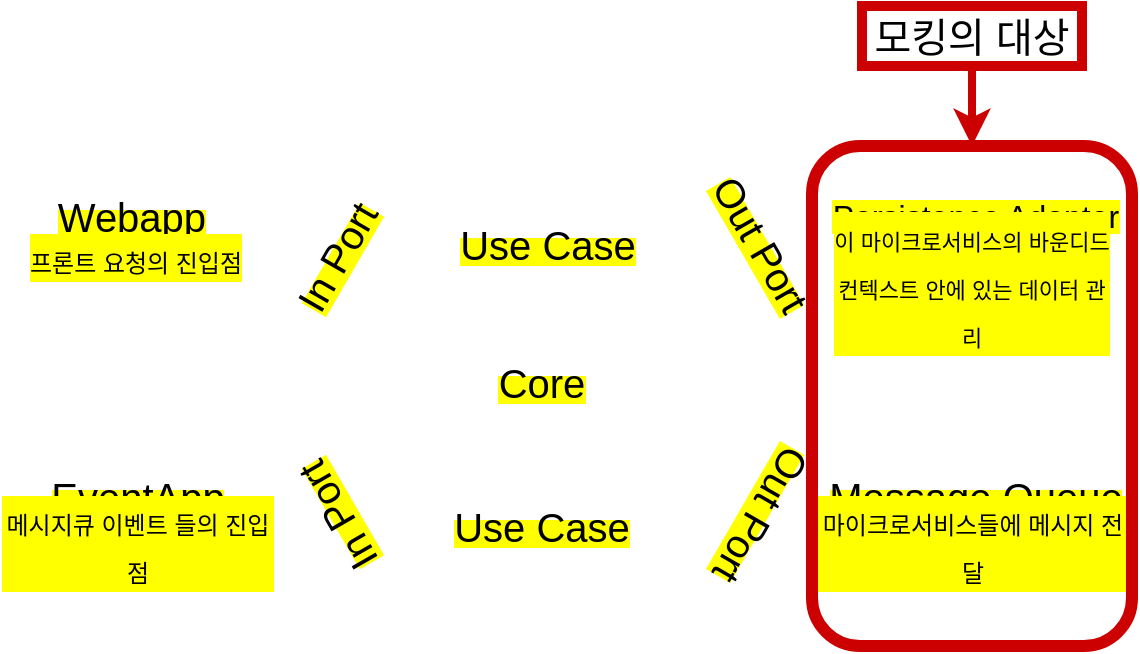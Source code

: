 <mxfile version="16.5.6" type="github">
  <diagram id="ahTeSWvd6d3z_KSurXjD" name="Page-1">
    <mxGraphModel dx="1194" dy="973" grid="1" gridSize="10" guides="1" tooltips="1" connect="1" arrows="1" fold="1" page="1" pageScale="1" pageWidth="850" pageHeight="1100" math="0" shadow="0">
      <root>
        <mxCell id="0" />
        <mxCell id="1" parent="0" />
        <mxCell id="jsW5Lj-fcAA0XNfjMqnU-1" value="" style="shape=image;verticalLabelPosition=bottom;labelBackgroundColor=default;verticalAlign=top;aspect=fixed;imageAspect=0;image=https://reflectoring.io/images/posts/spring-hexagonal/hexagonal-architecture_hu6764515d7030d45af6f7f498c79e292b_50897_956x0_resize_box_3.png;" parent="1" vertex="1">
          <mxGeometry x="100" y="150" width="520" height="256" as="geometry" />
        </mxCell>
        <mxCell id="jsW5Lj-fcAA0XNfjMqnU-2" value="&lt;span style=&quot;background-color: rgb(255 , 255 , 0)&quot;&gt;&lt;font style=&quot;font-size: 20px&quot;&gt;Core&lt;/font&gt;&lt;/span&gt;" style="text;html=1;strokeColor=none;fillColor=none;align=center;verticalAlign=middle;whiteSpace=wrap;rounded=0;" parent="1" vertex="1">
          <mxGeometry x="325" y="263" width="60" height="30" as="geometry" />
        </mxCell>
        <mxCell id="jsW5Lj-fcAA0XNfjMqnU-3" value="&lt;span style=&quot;background-color: rgb(255 , 255 , 0)&quot;&gt;&lt;font style=&quot;font-size: 20px&quot;&gt;Use Case&lt;/font&gt;&lt;/span&gt;" style="text;html=1;strokeColor=none;fillColor=none;align=center;verticalAlign=middle;whiteSpace=wrap;rounded=0;" parent="1" vertex="1">
          <mxGeometry x="313" y="194" width="90" height="30" as="geometry" />
        </mxCell>
        <mxCell id="jsW5Lj-fcAA0XNfjMqnU-4" value="&lt;span style=&quot;background-color: rgb(255 , 255 , 0)&quot;&gt;&lt;font style=&quot;font-size: 20px&quot;&gt;Use Case&lt;/font&gt;&lt;/span&gt;" style="text;html=1;strokeColor=none;fillColor=none;align=center;verticalAlign=middle;whiteSpace=wrap;rounded=0;" parent="1" vertex="1">
          <mxGeometry x="310" y="335" width="90" height="30" as="geometry" />
        </mxCell>
        <mxCell id="jsW5Lj-fcAA0XNfjMqnU-5" value="&lt;span style=&quot;background-color: rgb(255 , 255 , 0)&quot;&gt;&lt;font style=&quot;font-size: 20px&quot;&gt;Out Port&lt;/font&gt;&lt;/span&gt;" style="text;html=1;strokeColor=none;fillColor=none;align=center;verticalAlign=middle;whiteSpace=wrap;rounded=0;rotation=60;" parent="1" vertex="1">
          <mxGeometry x="420" y="194" width="90" height="30" as="geometry" />
        </mxCell>
        <mxCell id="jsW5Lj-fcAA0XNfjMqnU-6" value="&lt;span style=&quot;background-color: rgb(255 , 255 , 0)&quot;&gt;&lt;font style=&quot;font-size: 20px&quot;&gt;Out Port&lt;/font&gt;&lt;/span&gt;" style="text;html=1;strokeColor=none;fillColor=none;align=center;verticalAlign=middle;whiteSpace=wrap;rounded=0;rotation=-240;" parent="1" vertex="1">
          <mxGeometry x="420" y="330" width="90" height="30" as="geometry" />
        </mxCell>
        <mxCell id="jsW5Lj-fcAA0XNfjMqnU-7" value="&lt;span style=&quot;background-color: rgb(255 , 255 , 0)&quot;&gt;&lt;font style=&quot;font-size: 20px&quot;&gt;In Port&lt;br&gt;&lt;/font&gt;&lt;/span&gt;" style="text;html=1;strokeColor=none;fillColor=none;align=center;verticalAlign=middle;whiteSpace=wrap;rounded=0;rotation=-120;" parent="1" vertex="1">
          <mxGeometry x="207" y="330" width="90" height="30" as="geometry" />
        </mxCell>
        <mxCell id="jsW5Lj-fcAA0XNfjMqnU-8" value="&lt;span style=&quot;background-color: rgb(255 , 255 , 0)&quot;&gt;&lt;font style=&quot;font-size: 20px&quot;&gt;In Port&lt;br&gt;&lt;/font&gt;&lt;/span&gt;" style="text;html=1;strokeColor=none;fillColor=none;align=center;verticalAlign=middle;whiteSpace=wrap;rounded=0;rotation=-60;" parent="1" vertex="1">
          <mxGeometry x="207" y="200" width="90" height="30" as="geometry" />
        </mxCell>
        <mxCell id="jsW5Lj-fcAA0XNfjMqnU-9" value="&lt;span style=&quot;background-color: rgb(255 , 255 , 0)&quot;&gt;&lt;font style=&quot;font-size: 20px&quot;&gt;Webapp&lt;/font&gt;&lt;/span&gt;" style="text;html=1;strokeColor=none;fillColor=none;align=center;verticalAlign=middle;whiteSpace=wrap;rounded=0;" parent="1" vertex="1">
          <mxGeometry x="100" y="180" width="100" height="30" as="geometry" />
        </mxCell>
        <mxCell id="jsW5Lj-fcAA0XNfjMqnU-10" value="&lt;span style=&quot;background-color: rgb(255 , 255 , 0)&quot;&gt;&lt;font style=&quot;font-size: 20px&quot;&gt;EventApp&lt;/font&gt;&lt;/span&gt;" style="text;html=1;strokeColor=none;fillColor=none;align=center;verticalAlign=middle;whiteSpace=wrap;rounded=0;" parent="1" vertex="1">
          <mxGeometry x="103" y="320" width="100" height="30" as="geometry" />
        </mxCell>
        <mxCell id="jsW5Lj-fcAA0XNfjMqnU-11" value="&lt;span style=&quot;font-size: 12px&quot;&gt;프론트 요청의 진입점&lt;/span&gt;" style="text;html=1;strokeColor=none;fillColor=none;align=center;verticalAlign=middle;whiteSpace=wrap;rounded=0;labelBackgroundColor=#FFFF00;fontSize=20;" parent="1" vertex="1">
          <mxGeometry x="97" y="200" width="110" height="30" as="geometry" />
        </mxCell>
        <mxCell id="jsW5Lj-fcAA0XNfjMqnU-12" value="&lt;font style=&quot;font-size: 12px&quot;&gt;메시지큐 이벤트 들의 진입점&lt;/font&gt;" style="text;html=1;strokeColor=none;fillColor=none;align=center;verticalAlign=middle;whiteSpace=wrap;rounded=0;labelBackgroundColor=#FFFF00;fontSize=20;" parent="1" vertex="1">
          <mxGeometry x="84" y="343" width="138" height="30" as="geometry" />
        </mxCell>
        <mxCell id="jsW5Lj-fcAA0XNfjMqnU-13" value="&lt;span style=&quot;font-size: 16px ; background-color: rgb(255 , 255 , 0)&quot;&gt;Persistence Adapter&lt;/span&gt;" style="text;html=1;strokeColor=none;fillColor=none;align=center;verticalAlign=middle;whiteSpace=wrap;rounded=0;" parent="1" vertex="1">
          <mxGeometry x="492" y="180" width="160" height="30" as="geometry" />
        </mxCell>
        <mxCell id="jsW5Lj-fcAA0XNfjMqnU-14" value="&lt;span style=&quot;background-color: rgb(255 , 255 , 0)&quot;&gt;&lt;font style=&quot;font-size: 20px&quot;&gt;Message Queue&lt;/font&gt;&lt;/span&gt;" style="text;html=1;strokeColor=none;fillColor=none;align=center;verticalAlign=middle;whiteSpace=wrap;rounded=0;" parent="1" vertex="1">
          <mxGeometry x="492" y="310" width="160" height="50" as="geometry" />
        </mxCell>
        <mxCell id="jsW5Lj-fcAA0XNfjMqnU-15" value="&lt;span style=&quot;font-size: 12px&quot;&gt;마이크로서비스들에 메시지 전달&lt;/span&gt;" style="text;html=1;strokeColor=none;fillColor=none;align=center;verticalAlign=middle;whiteSpace=wrap;rounded=0;labelBackgroundColor=#FFFF00;fontSize=20;" parent="1" vertex="1">
          <mxGeometry x="491" y="343" width="159" height="30" as="geometry" />
        </mxCell>
        <mxCell id="jsW5Lj-fcAA0XNfjMqnU-16" value="&lt;font style=&quot;font-size: 11px&quot;&gt;이 마이크로서비스의 바운디드컨텍스트 안에 있는 데이터 관리&lt;/font&gt;" style="text;html=1;strokeColor=none;fillColor=none;align=center;verticalAlign=middle;whiteSpace=wrap;rounded=0;labelBackgroundColor=#FFFF00;fontSize=20;" parent="1" vertex="1">
          <mxGeometry x="500" y="203" width="140" height="50" as="geometry" />
        </mxCell>
        <mxCell id="-9QSW1CWZEcChb0iwN7i-17" value="" style="rounded=1;whiteSpace=wrap;html=1;fillColor=none;strokeColor=#CC0000;strokeWidth=6;rotation=0;" vertex="1" parent="1">
          <mxGeometry x="490" y="160" width="160" height="250" as="geometry" />
        </mxCell>
        <mxCell id="-9QSW1CWZEcChb0iwN7i-19" value="&lt;font style=&quot;font-size: 20px&quot;&gt;모킹의 대상&lt;/font&gt;" style="text;html=1;strokeColor=#CC0000;fillColor=none;align=center;verticalAlign=middle;whiteSpace=wrap;rounded=0;strokeWidth=5;" vertex="1" parent="1">
          <mxGeometry x="515" y="90" width="110" height="30" as="geometry" />
        </mxCell>
        <mxCell id="-9QSW1CWZEcChb0iwN7i-20" value="" style="endArrow=classic;html=1;rounded=0;fontSize=20;entryX=0.5;entryY=0;entryDx=0;entryDy=0;exitX=0.5;exitY=1;exitDx=0;exitDy=0;strokeColor=#CC0000;strokeWidth=4;" edge="1" parent="1" source="-9QSW1CWZEcChb0iwN7i-19" target="-9QSW1CWZEcChb0iwN7i-17">
          <mxGeometry width="50" height="50" relative="1" as="geometry">
            <mxPoint x="442" y="100" as="sourcePoint" />
            <mxPoint x="492" y="50" as="targetPoint" />
          </mxGeometry>
        </mxCell>
      </root>
    </mxGraphModel>
  </diagram>
</mxfile>
